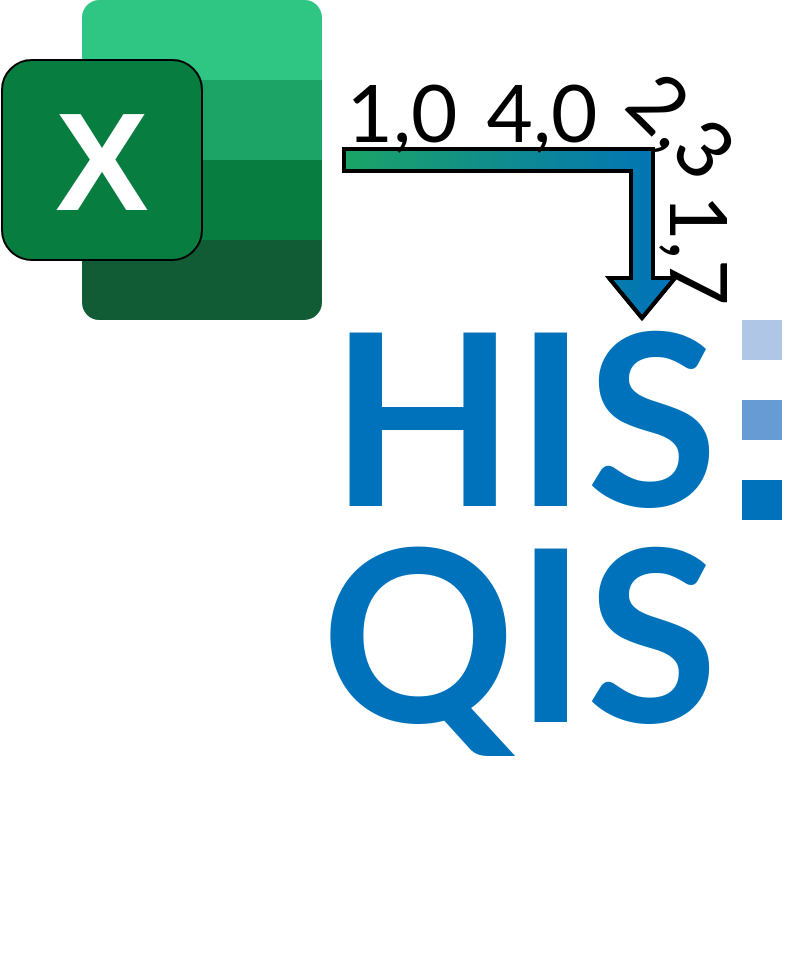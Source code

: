 <mxfile version="16.1.2" type="github">
  <diagram id="nZ_zUMPqft31DG4bWZLx" name="Page-1">
    <mxGraphModel dx="982" dy="623" grid="1" gridSize="10" guides="1" tooltips="1" connect="1" arrows="1" fold="1" page="1" pageScale="1" pageWidth="827" pageHeight="1169" math="0" shadow="0">
      <root>
        <mxCell id="0" />
        <mxCell id="1" parent="0" />
        <mxCell id="W7DrDDVvcnlCfZNVrkUa-17" value="" style="group" vertex="1" connectable="0" parent="1">
          <mxGeometry x="200" y="200" width="240" height="220" as="geometry" />
        </mxCell>
        <mxCell id="W7DrDDVvcnlCfZNVrkUa-14" value="&lt;p style=&quot;line-height: 0.9&quot;&gt;HIS&lt;br&gt;QIS&lt;/p&gt;" style="text;html=1;strokeColor=none;fillColor=none;align=right;verticalAlign=middle;whiteSpace=wrap;rounded=0;fontFamily=Lato;fontSize=120;fontColor=#0072BB;fontSource=https%3A%2F%2Ffonts.googleapis.com%2Fcss%3Ffamily%3DLato;fontStyle=1" vertex="1" parent="W7DrDDVvcnlCfZNVrkUa-17">
          <mxGeometry width="200" height="200" as="geometry" />
        </mxCell>
        <mxCell id="W7DrDDVvcnlCfZNVrkUa-6" value="" style="whiteSpace=wrap;html=1;aspect=fixed;fontFamily=Lato;fontSource=https%3A%2F%2Ffonts.googleapis.com%2Fcss%3Ffamily%3DLato;fontSize=120;fontColor=#0072BB;strokeColor=none;fillColor=#0072BB;" vertex="1" parent="W7DrDDVvcnlCfZNVrkUa-17">
          <mxGeometry x="210" y="80" width="20" height="20" as="geometry" />
        </mxCell>
        <mxCell id="W7DrDDVvcnlCfZNVrkUa-9" value="" style="whiteSpace=wrap;html=1;aspect=fixed;fontFamily=Lato;fontSource=https%3A%2F%2Ffonts.googleapis.com%2Fcss%3Ffamily%3DLato;fontSize=120;fontColor=#0072BB;strokeColor=none;fillColor=#AFC6E7;" vertex="1" parent="W7DrDDVvcnlCfZNVrkUa-17">
          <mxGeometry x="210" width="20" height="20" as="geometry" />
        </mxCell>
        <mxCell id="W7DrDDVvcnlCfZNVrkUa-10" value="" style="whiteSpace=wrap;html=1;aspect=fixed;fontFamily=Lato;fontSource=https%3A%2F%2Ffonts.googleapis.com%2Fcss%3Ffamily%3DLato;fontSize=120;fontColor=#0072BB;strokeColor=none;fillColor=#669BD3;" vertex="1" parent="W7DrDDVvcnlCfZNVrkUa-17">
          <mxGeometry x="210" y="40" width="20" height="20" as="geometry" />
        </mxCell>
        <mxCell id="W7DrDDVvcnlCfZNVrkUa-18" value="" style="shape=flexArrow;endArrow=classic;html=1;rounded=0;fontFamily=Lato;fontSource=https%3A%2F%2Ffonts.googleapis.com%2Fcss%3Ffamily%3DLato;fontSize=120;fontColor=#0072BB;sketch=0;fillColor=#1BA466;gradientColor=#0072BB;gradientDirection=east;strokeWidth=2;" edge="1" parent="W7DrDDVvcnlCfZNVrkUa-17">
          <mxGeometry width="50" height="50" relative="1" as="geometry">
            <mxPoint x="10" y="-80" as="sourcePoint" />
            <mxPoint x="160" as="targetPoint" />
            <Array as="points">
              <mxPoint x="160" y="-80" />
            </Array>
          </mxGeometry>
        </mxCell>
        <mxCell id="W7DrDDVvcnlCfZNVrkUa-3" value="1,0" style="text;html=1;strokeColor=none;fillColor=none;align=center;verticalAlign=middle;whiteSpace=wrap;rounded=0;shadow=0;fontFamily=Lato;fontSource=https%3A%2F%2Ffonts.googleapis.com%2Fcss%3Ffamily%3DLato;fontSize=40;fontColor=#000000;" vertex="1" parent="W7DrDDVvcnlCfZNVrkUa-17">
          <mxGeometry x="10" y="-120" width="60" height="30" as="geometry" />
        </mxCell>
        <mxCell id="W7DrDDVvcnlCfZNVrkUa-20" value="4,0" style="text;html=1;strokeColor=none;fillColor=none;align=center;verticalAlign=middle;whiteSpace=wrap;rounded=0;shadow=0;fontFamily=Lato;fontSource=https%3A%2F%2Ffonts.googleapis.com%2Fcss%3Ffamily%3DLato;fontSize=40;fontColor=#000000;" vertex="1" parent="W7DrDDVvcnlCfZNVrkUa-17">
          <mxGeometry x="80" y="-120" width="60" height="30" as="geometry" />
        </mxCell>
        <mxCell id="W7DrDDVvcnlCfZNVrkUa-21" value="2,3" style="text;html=1;strokeColor=none;fillColor=none;align=left;verticalAlign=middle;whiteSpace=wrap;rounded=0;shadow=0;fontFamily=Lato;fontSource=https%3A%2F%2Ffonts.googleapis.com%2Fcss%3Ffamily%3DLato;fontSize=40;fontColor=#000000;rotation=45;" vertex="1" parent="W7DrDDVvcnlCfZNVrkUa-17">
          <mxGeometry x="150" y="-110" width="65" height="28" as="geometry" />
        </mxCell>
        <mxCell id="W7DrDDVvcnlCfZNVrkUa-22" value="1,7" style="text;html=1;strokeColor=none;fillColor=none;align=center;verticalAlign=middle;whiteSpace=wrap;rounded=0;shadow=0;fontFamily=Lato;fontSource=https%3A%2F%2Ffonts.googleapis.com%2Fcss%3Ffamily%3DLato;fontSize=40;fontColor=#000000;rotation=90;" vertex="1" parent="W7DrDDVvcnlCfZNVrkUa-17">
          <mxGeometry x="160" y="-50" width="60" height="30" as="geometry" />
        </mxCell>
        <mxCell id="W7DrDDVvcnlCfZNVrkUa-19" value="" style="group" vertex="1" connectable="0" parent="1">
          <mxGeometry x="40" y="40" width="160" height="160" as="geometry" />
        </mxCell>
        <mxCell id="W7DrDDVvcnlCfZNVrkUa-4" value="" style="rounded=0;whiteSpace=wrap;html=1;shadow=0;fontFamily=Lato;fontSource=https%3A%2F%2Ffonts.googleapis.com%2Fcss%3Ffamily%3DLato;fontSize=80;fontColor=#FFFFFF;fillColor=#1BA466;strokeColor=none;" vertex="1" parent="W7DrDDVvcnlCfZNVrkUa-19">
          <mxGeometry x="40" y="40" width="120" height="40" as="geometry" />
        </mxCell>
        <mxCell id="W7DrDDVvcnlCfZNVrkUa-5" value="" style="verticalLabelPosition=bottom;verticalAlign=top;html=1;shape=mxgraph.basic.three_corner_round_rect;dx=4.35;shadow=0;fontFamily=Lato;fontSource=https%3A%2F%2Ffonts.googleapis.com%2Fcss%3Ffamily%3DLato;fontSize=80;fontColor=#FFFFFF;fillColor=#2FC582;flipH=1;strokeColor=none;" vertex="1" parent="W7DrDDVvcnlCfZNVrkUa-19">
          <mxGeometry x="40" width="120" height="40" as="geometry" />
        </mxCell>
        <mxCell id="W7DrDDVvcnlCfZNVrkUa-11" value="" style="verticalLabelPosition=bottom;verticalAlign=top;html=1;shape=mxgraph.basic.three_corner_round_rect;dx=4.35;shadow=0;fontFamily=Lato;fontSource=https%3A%2F%2Ffonts.googleapis.com%2Fcss%3Ffamily%3DLato;fontSize=80;fontColor=#FFFFFF;fillColor=#115C34;flipH=1;flipV=1;strokeColor=none;" vertex="1" parent="W7DrDDVvcnlCfZNVrkUa-19">
          <mxGeometry x="40" y="120" width="120" height="40" as="geometry" />
        </mxCell>
        <mxCell id="W7DrDDVvcnlCfZNVrkUa-12" value="" style="rounded=0;whiteSpace=wrap;html=1;shadow=0;fontFamily=Lato;fontSource=https%3A%2F%2Ffonts.googleapis.com%2Fcss%3Ffamily%3DLato;fontSize=80;fontColor=#FFFFFF;fillColor=#077D3F;strokeColor=none;" vertex="1" parent="W7DrDDVvcnlCfZNVrkUa-19">
          <mxGeometry x="40" y="80" width="120" height="40" as="geometry" />
        </mxCell>
        <mxCell id="W7DrDDVvcnlCfZNVrkUa-13" value="&lt;font color=&quot;#ffffff&quot; style=&quot;font-size: 70px&quot;&gt;X&lt;/font&gt;" style="rounded=1;whiteSpace=wrap;html=1;fillColor=#087D40;fontStyle=1;fontFamily=Helvetica;" vertex="1" parent="W7DrDDVvcnlCfZNVrkUa-19">
          <mxGeometry y="30" width="100" height="100" as="geometry" />
        </mxCell>
      </root>
    </mxGraphModel>
  </diagram>
</mxfile>
